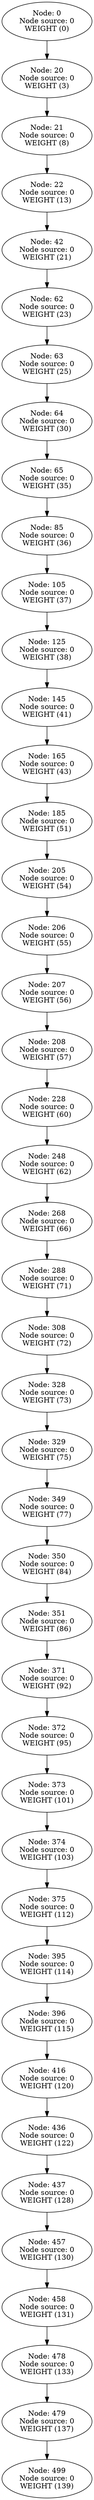digraph {
	499 [label="Node: 499
Node source: 0
WEIGHT (139)"]
	479 [label="Node: 479
Node source: 0
WEIGHT (137)"]
	478 [label="Node: 478
Node source: 0
WEIGHT (133)"]
	458 [label="Node: 458
Node source: 0
WEIGHT (131)"]
	457 [label="Node: 457
Node source: 0
WEIGHT (130)"]
	437 [label="Node: 437
Node source: 0
WEIGHT (128)"]
	436 [label="Node: 436
Node source: 0
WEIGHT (122)"]
	416 [label="Node: 416
Node source: 0
WEIGHT (120)"]
	396 [label="Node: 396
Node source: 0
WEIGHT (115)"]
	395 [label="Node: 395
Node source: 0
WEIGHT (114)"]
	375 [label="Node: 375
Node source: 0
WEIGHT (112)"]
	374 [label="Node: 374
Node source: 0
WEIGHT (103)"]
	373 [label="Node: 373
Node source: 0
WEIGHT (101)"]
	372 [label="Node: 372
Node source: 0
WEIGHT (95)"]
	371 [label="Node: 371
Node source: 0
WEIGHT (92)"]
	351 [label="Node: 351
Node source: 0
WEIGHT (86)"]
	350 [label="Node: 350
Node source: 0
WEIGHT (84)"]
	349 [label="Node: 349
Node source: 0
WEIGHT (77)"]
	329 [label="Node: 329
Node source: 0
WEIGHT (75)"]
	328 [label="Node: 328
Node source: 0
WEIGHT (73)"]
	308 [label="Node: 308
Node source: 0
WEIGHT (72)"]
	288 [label="Node: 288
Node source: 0
WEIGHT (71)"]
	268 [label="Node: 268
Node source: 0
WEIGHT (66)"]
	248 [label="Node: 248
Node source: 0
WEIGHT (62)"]
	228 [label="Node: 228
Node source: 0
WEIGHT (60)"]
	208 [label="Node: 208
Node source: 0
WEIGHT (57)"]
	207 [label="Node: 207
Node source: 0
WEIGHT (56)"]
	206 [label="Node: 206
Node source: 0
WEIGHT (55)"]
	205 [label="Node: 205
Node source: 0
WEIGHT (54)"]
	185 [label="Node: 185
Node source: 0
WEIGHT (51)"]
	165 [label="Node: 165
Node source: 0
WEIGHT (43)"]
	145 [label="Node: 145
Node source: 0
WEIGHT (41)"]
	125 [label="Node: 125
Node source: 0
WEIGHT (38)"]
	105 [label="Node: 105
Node source: 0
WEIGHT (37)"]
	85 [label="Node: 85
Node source: 0
WEIGHT (36)"]
	65 [label="Node: 65
Node source: 0
WEIGHT (35)"]
	64 [label="Node: 64
Node source: 0
WEIGHT (30)"]
	63 [label="Node: 63
Node source: 0
WEIGHT (25)"]
	62 [label="Node: 62
Node source: 0
WEIGHT (23)"]
	42 [label="Node: 42
Node source: 0
WEIGHT (21)"]
	22 [label="Node: 22
Node source: 0
WEIGHT (13)"]
	21 [label="Node: 21
Node source: 0
WEIGHT (8)"]
	20 [label="Node: 20
Node source: 0
WEIGHT (3)"]
	0 [label="Node: 0
Node source: 0
WEIGHT (0)"]
	479 -> 499
	478 -> 479
	458 -> 478
	457 -> 458
	437 -> 457
	436 -> 437
	416 -> 436
	396 -> 416
	395 -> 396
	375 -> 395
	374 -> 375
	373 -> 374
	372 -> 373
	371 -> 372
	351 -> 371
	350 -> 351
	349 -> 350
	329 -> 349
	328 -> 329
	308 -> 328
	288 -> 308
	268 -> 288
	248 -> 268
	228 -> 248
	208 -> 228
	207 -> 208
	206 -> 207
	205 -> 206
	185 -> 205
	165 -> 185
	145 -> 165
	125 -> 145
	105 -> 125
	85 -> 105
	65 -> 85
	64 -> 65
	63 -> 64
	62 -> 63
	42 -> 62
	22 -> 42
	21 -> 22
	20 -> 21
	0 -> 20
}
